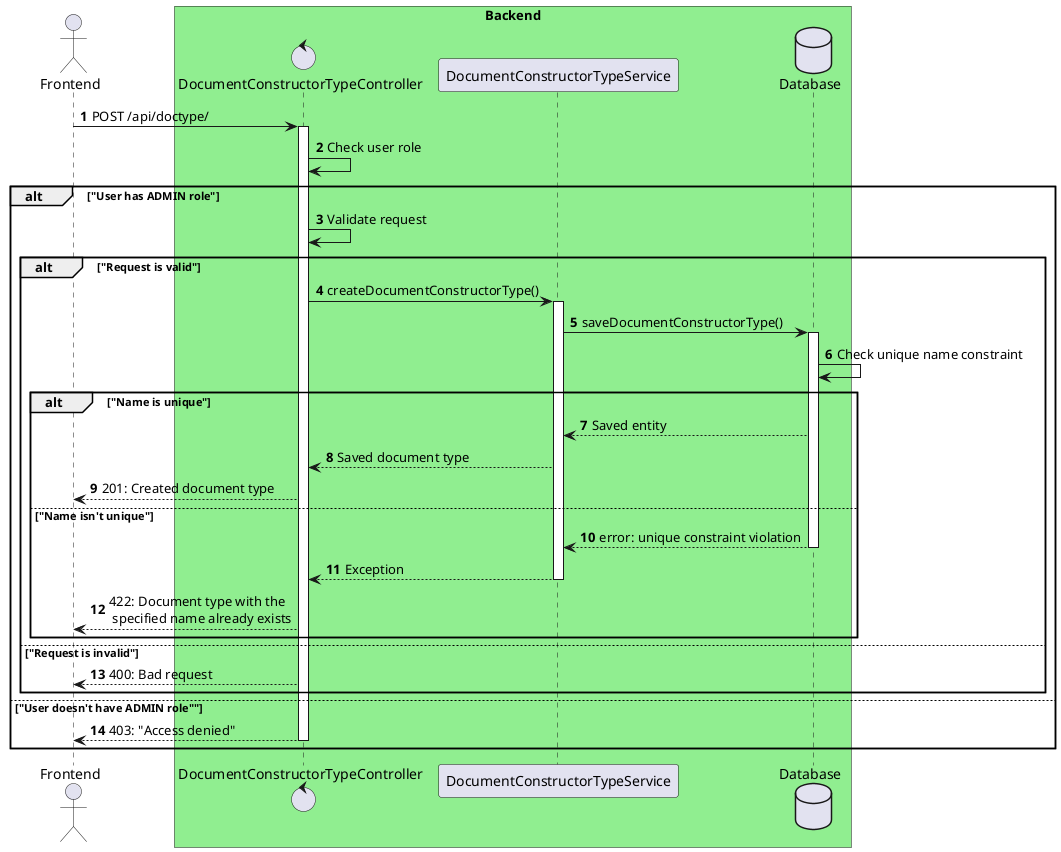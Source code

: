 @startuml

actor "Frontend" as front

box "Backend" #Lightgreen
control "DocumentConstructorTypeController" as controller
participant "DocumentConstructorTypeService" as service
database "Database" as db
end box

autonumber

front -> controller++: POST /api/doctype/
controller -> controller: Check user role
alt "User has ADMIN role"
    controller -> controller: Validate request
    alt "Request is valid"
        controller -> service++: createDocumentConstructorType()
        service -> db++: saveDocumentConstructorType()
        db -> db: Check unique name constraint
        alt "Name is unique"
            db --> service: Saved entity
            service --> controller: Saved document type
            controller --> front: 201: Created document type
        else "Name isn't unique"
            db --> service--: error: unique constraint violation
            service --> controller--: Exception
            controller --> front: 422: Document type with the \n specified name already exists
        end
    else "Request is invalid"
        controller --> front: 400: Bad request
    end
else "User doesn't have ADMIN role""
    controller --> front--: 403: "Access denied"
end

@enduml